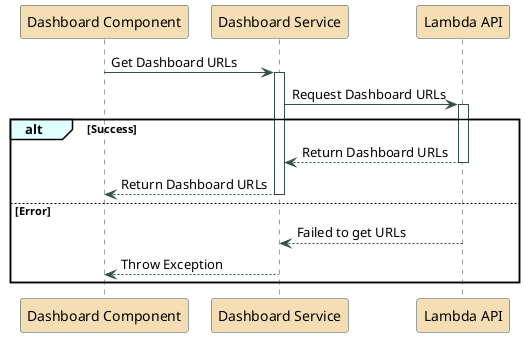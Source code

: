 @startuml dashboard-service-sequence

skinparam sequenceArrowColor DarkSlateGray
skinparam sequenceGroupBackgroundColor LightCyan
skinparam sequenceLifeLineBorderColor DarkSlateGray
skinparam sequenceParticipantBackgroundColor Wheat
skinparam sequenceParticipantBorderColor DarkSlateGray

participant "Dashboard Component" as DC
participant "Dashboard Service" as DS
participant "Lambda API" as LA

DC -> DS: Get Dashboard URLs
activate DS

DS -> LA: Request Dashboard URLs
activate LA

alt Success
    LA --> DS: Return Dashboard URLs
    deactivate LA
    DS --> DC: Return Dashboard URLs
    deactivate DS
else Error
    LA --> DS: Failed to get URLs
    deactivate LA
    DS --> DC: Throw Exception
    deactivate DS
end

@enduml 